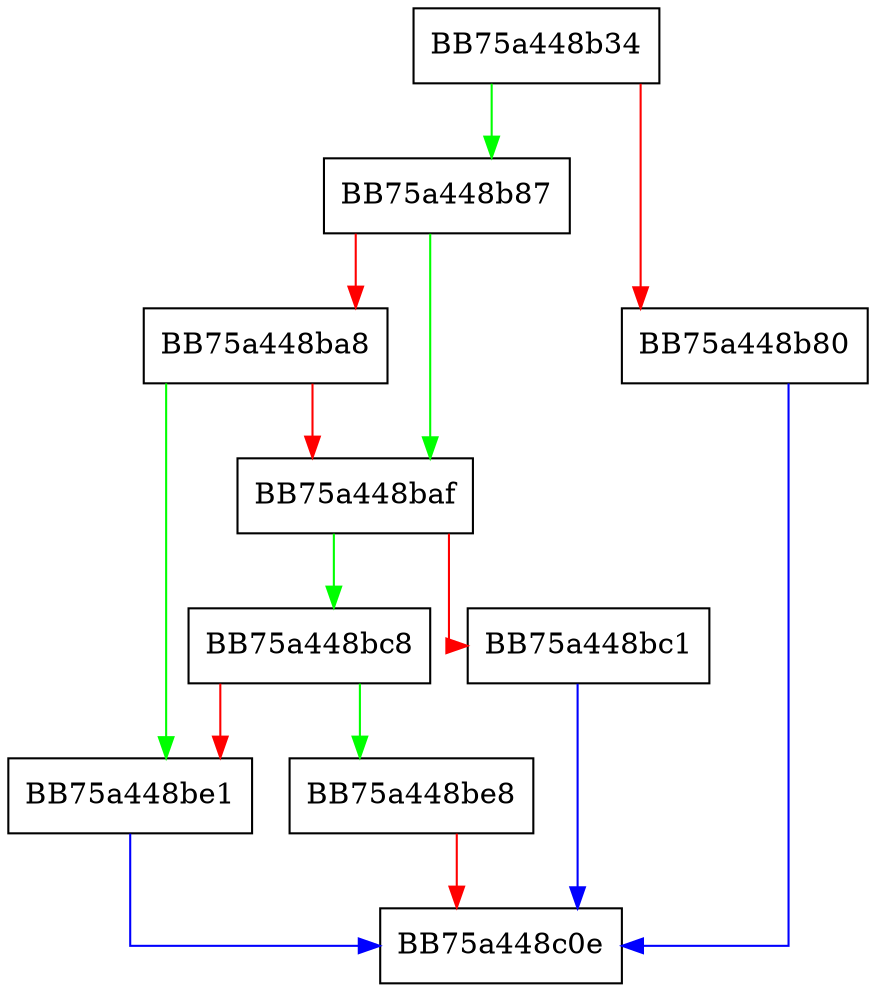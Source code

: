 digraph ScanRemnants {
  node [shape="box"];
  graph [splines=ortho];
  BB75a448b34 -> BB75a448b87 [color="green"];
  BB75a448b34 -> BB75a448b80 [color="red"];
  BB75a448b80 -> BB75a448c0e [color="blue"];
  BB75a448b87 -> BB75a448baf [color="green"];
  BB75a448b87 -> BB75a448ba8 [color="red"];
  BB75a448ba8 -> BB75a448be1 [color="green"];
  BB75a448ba8 -> BB75a448baf [color="red"];
  BB75a448baf -> BB75a448bc8 [color="green"];
  BB75a448baf -> BB75a448bc1 [color="red"];
  BB75a448bc1 -> BB75a448c0e [color="blue"];
  BB75a448bc8 -> BB75a448be8 [color="green"];
  BB75a448bc8 -> BB75a448be1 [color="red"];
  BB75a448be1 -> BB75a448c0e [color="blue"];
  BB75a448be8 -> BB75a448c0e [color="red"];
}